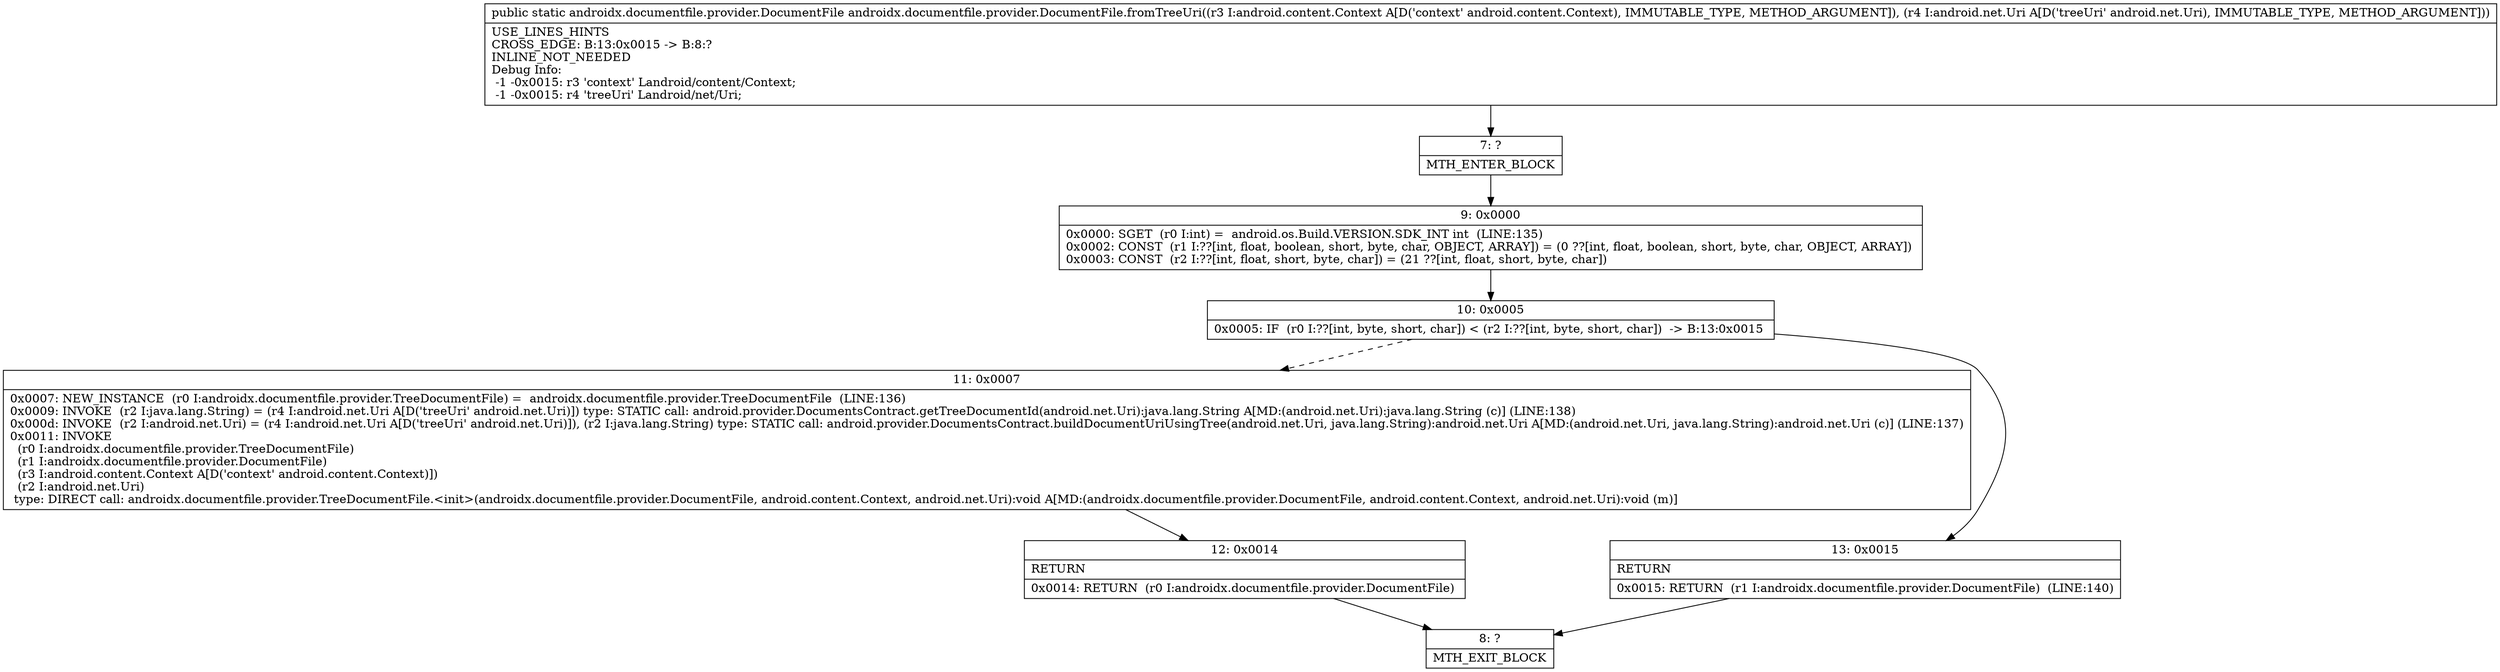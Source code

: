 digraph "CFG forandroidx.documentfile.provider.DocumentFile.fromTreeUri(Landroid\/content\/Context;Landroid\/net\/Uri;)Landroidx\/documentfile\/provider\/DocumentFile;" {
Node_7 [shape=record,label="{7\:\ ?|MTH_ENTER_BLOCK\l}"];
Node_9 [shape=record,label="{9\:\ 0x0000|0x0000: SGET  (r0 I:int) =  android.os.Build.VERSION.SDK_INT int  (LINE:135)\l0x0002: CONST  (r1 I:??[int, float, boolean, short, byte, char, OBJECT, ARRAY]) = (0 ??[int, float, boolean, short, byte, char, OBJECT, ARRAY]) \l0x0003: CONST  (r2 I:??[int, float, short, byte, char]) = (21 ??[int, float, short, byte, char]) \l}"];
Node_10 [shape=record,label="{10\:\ 0x0005|0x0005: IF  (r0 I:??[int, byte, short, char]) \< (r2 I:??[int, byte, short, char])  \-\> B:13:0x0015 \l}"];
Node_11 [shape=record,label="{11\:\ 0x0007|0x0007: NEW_INSTANCE  (r0 I:androidx.documentfile.provider.TreeDocumentFile) =  androidx.documentfile.provider.TreeDocumentFile  (LINE:136)\l0x0009: INVOKE  (r2 I:java.lang.String) = (r4 I:android.net.Uri A[D('treeUri' android.net.Uri)]) type: STATIC call: android.provider.DocumentsContract.getTreeDocumentId(android.net.Uri):java.lang.String A[MD:(android.net.Uri):java.lang.String (c)] (LINE:138)\l0x000d: INVOKE  (r2 I:android.net.Uri) = (r4 I:android.net.Uri A[D('treeUri' android.net.Uri)]), (r2 I:java.lang.String) type: STATIC call: android.provider.DocumentsContract.buildDocumentUriUsingTree(android.net.Uri, java.lang.String):android.net.Uri A[MD:(android.net.Uri, java.lang.String):android.net.Uri (c)] (LINE:137)\l0x0011: INVOKE  \l  (r0 I:androidx.documentfile.provider.TreeDocumentFile)\l  (r1 I:androidx.documentfile.provider.DocumentFile)\l  (r3 I:android.content.Context A[D('context' android.content.Context)])\l  (r2 I:android.net.Uri)\l type: DIRECT call: androidx.documentfile.provider.TreeDocumentFile.\<init\>(androidx.documentfile.provider.DocumentFile, android.content.Context, android.net.Uri):void A[MD:(androidx.documentfile.provider.DocumentFile, android.content.Context, android.net.Uri):void (m)]\l}"];
Node_12 [shape=record,label="{12\:\ 0x0014|RETURN\l|0x0014: RETURN  (r0 I:androidx.documentfile.provider.DocumentFile) \l}"];
Node_8 [shape=record,label="{8\:\ ?|MTH_EXIT_BLOCK\l}"];
Node_13 [shape=record,label="{13\:\ 0x0015|RETURN\l|0x0015: RETURN  (r1 I:androidx.documentfile.provider.DocumentFile)  (LINE:140)\l}"];
MethodNode[shape=record,label="{public static androidx.documentfile.provider.DocumentFile androidx.documentfile.provider.DocumentFile.fromTreeUri((r3 I:android.content.Context A[D('context' android.content.Context), IMMUTABLE_TYPE, METHOD_ARGUMENT]), (r4 I:android.net.Uri A[D('treeUri' android.net.Uri), IMMUTABLE_TYPE, METHOD_ARGUMENT]))  | USE_LINES_HINTS\lCROSS_EDGE: B:13:0x0015 \-\> B:8:?\lINLINE_NOT_NEEDED\lDebug Info:\l  \-1 \-0x0015: r3 'context' Landroid\/content\/Context;\l  \-1 \-0x0015: r4 'treeUri' Landroid\/net\/Uri;\l}"];
MethodNode -> Node_7;Node_7 -> Node_9;
Node_9 -> Node_10;
Node_10 -> Node_11[style=dashed];
Node_10 -> Node_13;
Node_11 -> Node_12;
Node_12 -> Node_8;
Node_13 -> Node_8;
}

